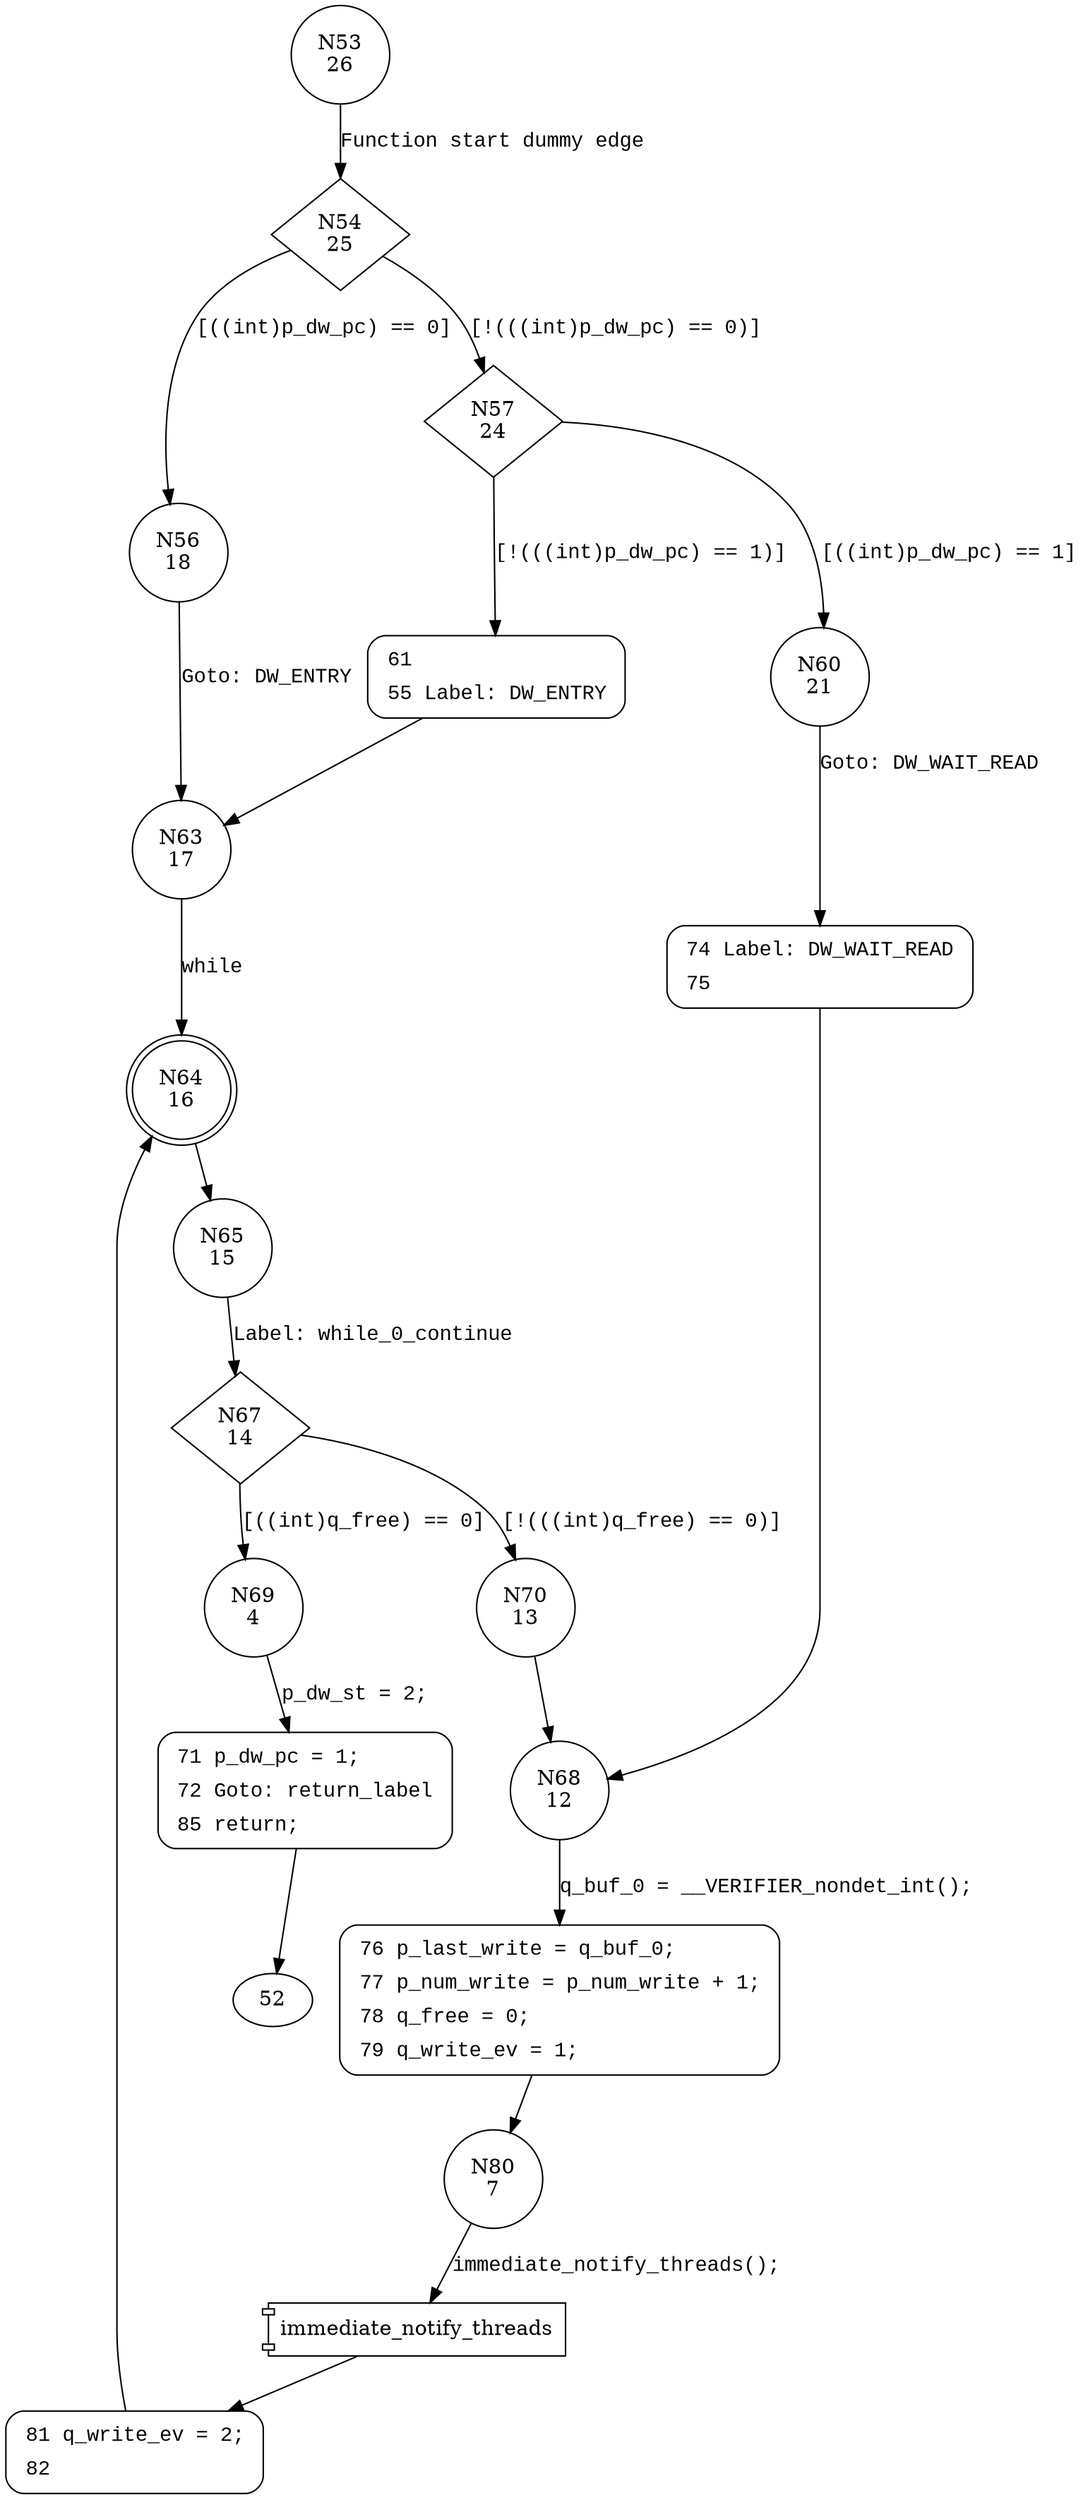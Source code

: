 digraph do_write_p {
54 [shape="diamond" label="N54\n25"]
56 [shape="circle" label="N56\n18"]
57 [shape="diamond" label="N57\n24"]
60 [shape="circle" label="N60\n21"]
61 [shape="circle" label="N61\n23"]
63 [shape="circle" label="N63\n17"]
64 [shape="doublecircle" label="N64\n16"]
65 [shape="circle" label="N65\n15"]
67 [shape="diamond" label="N67\n14"]
69 [shape="circle" label="N69\n4"]
70 [shape="circle" label="N70\n13"]
68 [shape="circle" label="N68\n12"]
76 [shape="circle" label="N76\n11"]
80 [shape="circle" label="N80\n7"]
81 [shape="circle" label="N81\n6"]
71 [shape="circle" label="N71\n3"]
74 [shape="circle" label="N74\n20"]
53 [shape="circle" label="N53\n26"]
61 [style="filled,bold" penwidth="1" fillcolor="white" fontname="Courier New" shape="Mrecord" label=<<table border="0" cellborder="0" cellpadding="3" bgcolor="white"><tr><td align="right">61</td><td align="left"></td></tr><tr><td align="right">55</td><td align="left">Label: DW_ENTRY</td></tr></table>>]
61 -> 63[label=""]
76 [style="filled,bold" penwidth="1" fillcolor="white" fontname="Courier New" shape="Mrecord" label=<<table border="0" cellborder="0" cellpadding="3" bgcolor="white"><tr><td align="right">76</td><td align="left">p_last_write = q_buf_0;</td></tr><tr><td align="right">77</td><td align="left">p_num_write = p_num_write + 1;</td></tr><tr><td align="right">78</td><td align="left">q_free = 0;</td></tr><tr><td align="right">79</td><td align="left">q_write_ev = 1;</td></tr></table>>]
76 -> 80[label=""]
81 [style="filled,bold" penwidth="1" fillcolor="white" fontname="Courier New" shape="Mrecord" label=<<table border="0" cellborder="0" cellpadding="3" bgcolor="white"><tr><td align="right">81</td><td align="left">q_write_ev = 2;</td></tr><tr><td align="right">82</td><td align="left"></td></tr></table>>]
81 -> 64[label=""]
71 [style="filled,bold" penwidth="1" fillcolor="white" fontname="Courier New" shape="Mrecord" label=<<table border="0" cellborder="0" cellpadding="3" bgcolor="white"><tr><td align="right">71</td><td align="left">p_dw_pc = 1;</td></tr><tr><td align="right">72</td><td align="left">Goto: return_label</td></tr><tr><td align="right">85</td><td align="left">return;</td></tr></table>>]
71 -> 52[label=""]
74 [style="filled,bold" penwidth="1" fillcolor="white" fontname="Courier New" shape="Mrecord" label=<<table border="0" cellborder="0" cellpadding="3" bgcolor="white"><tr><td align="right">74</td><td align="left">Label: DW_WAIT_READ</td></tr><tr><td align="right">75</td><td align="left"></td></tr></table>>]
74 -> 68[label=""]
54 -> 56 [label="[((int)p_dw_pc) == 0]" fontname="Courier New"]
54 -> 57 [label="[!(((int)p_dw_pc) == 0)]" fontname="Courier New"]
57 -> 60 [label="[((int)p_dw_pc) == 1]" fontname="Courier New"]
57 -> 61 [label="[!(((int)p_dw_pc) == 1)]" fontname="Courier New"]
63 -> 64 [label="while" fontname="Courier New"]
64 -> 65 [label="" fontname="Courier New"]
67 -> 69 [label="[((int)q_free) == 0]" fontname="Courier New"]
67 -> 70 [label="[!(((int)q_free) == 0)]" fontname="Courier New"]
68 -> 76 [label="q_buf_0 = __VERIFIER_nondet_int();" fontname="Courier New"]
100013 [shape="component" label="immediate_notify_threads"]
80 -> 100013 [label="immediate_notify_threads();" fontname="Courier New"]
100013 -> 81 [label="" fontname="Courier New"]
69 -> 71 [label="p_dw_st = 2;" fontname="Courier New"]
60 -> 74 [label="Goto: DW_WAIT_READ" fontname="Courier New"]
56 -> 63 [label="Goto: DW_ENTRY" fontname="Courier New"]
53 -> 54 [label="Function start dummy edge" fontname="Courier New"]
65 -> 67 [label="Label: while_0_continue" fontname="Courier New"]
70 -> 68 [label="" fontname="Courier New"]
}